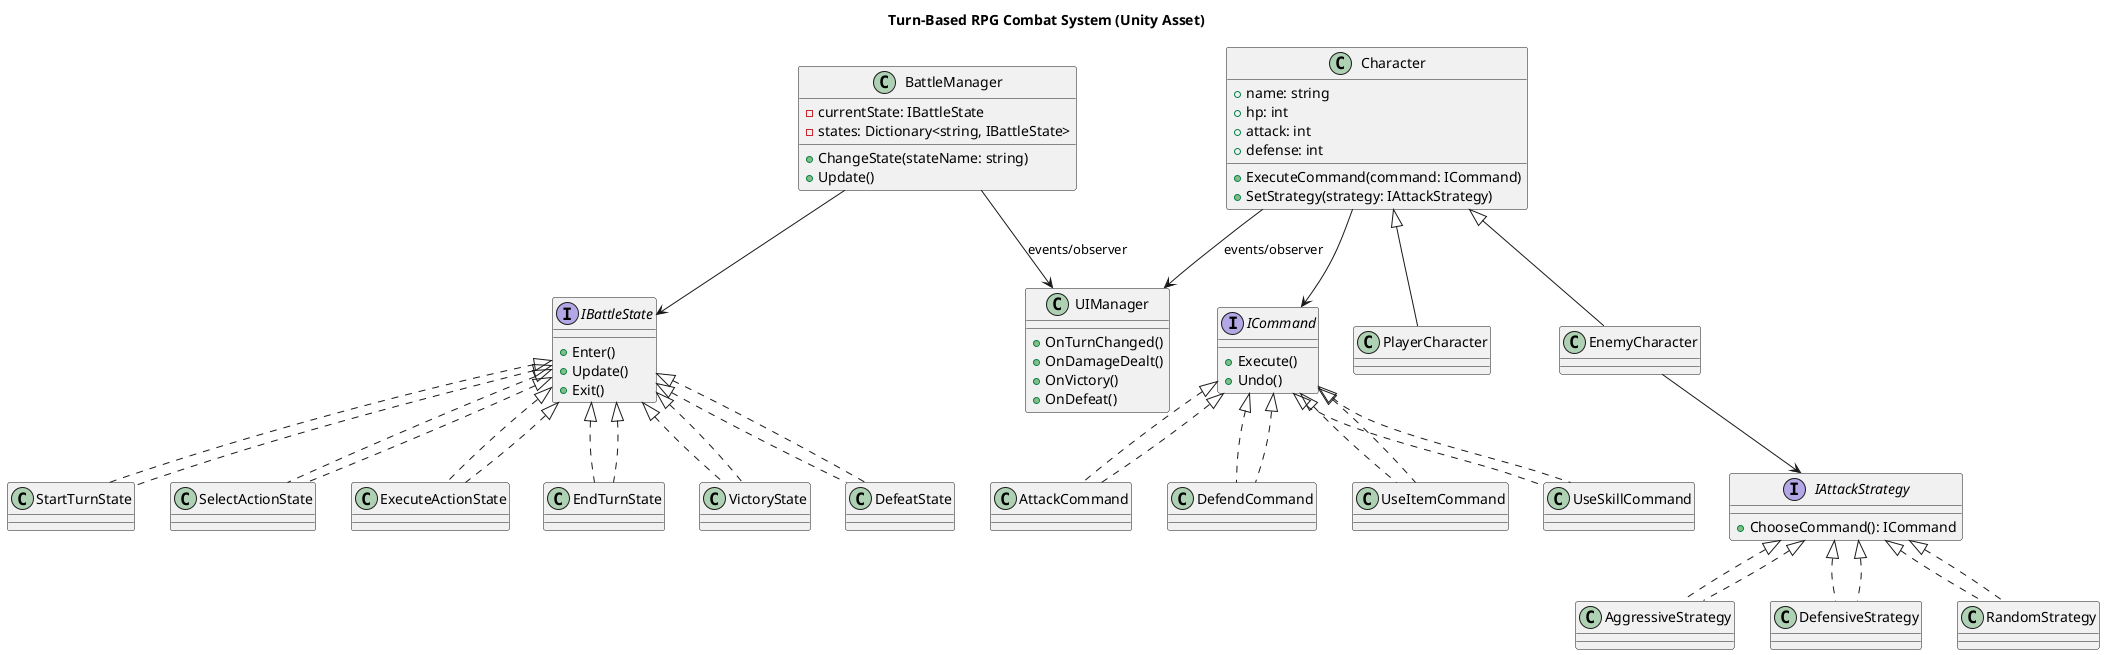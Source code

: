 @startuml
title Turn-Based RPG Combat System (Unity Asset)

interface IBattleState {
    +Enter()
    +Update()
    +Exit()
}

class BattleManager {
    -currentState: IBattleState
    -states: Dictionary<string, IBattleState>
    +ChangeState(stateName: string)
    +Update()
}

class StartTurnState implements IBattleState
class SelectActionState implements IBattleState
class ExecuteActionState implements IBattleState
class EndTurnState implements IBattleState
class VictoryState implements IBattleState
class DefeatState implements IBattleState

interface ICommand {
    +Execute()
    +Undo()
}

class AttackCommand implements ICommand
class DefendCommand implements ICommand
class UseItemCommand implements ICommand
class UseSkillCommand implements ICommand

interface IAttackStrategy {
    +ChooseCommand(): ICommand
}

class AggressiveStrategy implements IAttackStrategy
class DefensiveStrategy implements IAttackStrategy
class RandomStrategy implements IAttackStrategy

class Character {
    +name: string
    +hp: int
    +attack: int
    +defense: int
    +ExecuteCommand(command: ICommand)
    +SetStrategy(strategy: IAttackStrategy)
}

class PlayerCharacter extends Character
class EnemyCharacter extends Character

class UIManager {
    +OnTurnChanged()
    +OnDamageDealt()
    +OnVictory()
    +OnDefeat()
}

' Relationships
BattleManager --> IBattleState
IBattleState <|.. StartTurnState
IBattleState <|.. SelectActionState
IBattleState <|.. ExecuteActionState
IBattleState <|.. EndTurnState
IBattleState <|.. VictoryState
IBattleState <|.. DefeatState

Character --> ICommand
ICommand <|.. AttackCommand
ICommand <|.. DefendCommand
ICommand <|.. UseItemCommand
ICommand <|.. UseSkillCommand

EnemyCharacter --> IAttackStrategy
IAttackStrategy <|.. AggressiveStrategy
IAttackStrategy <|.. DefensiveStrategy
IAttackStrategy <|.. RandomStrategy

BattleManager --> UIManager : events/observer
Character --> UIManager : events/observer
@enduml

